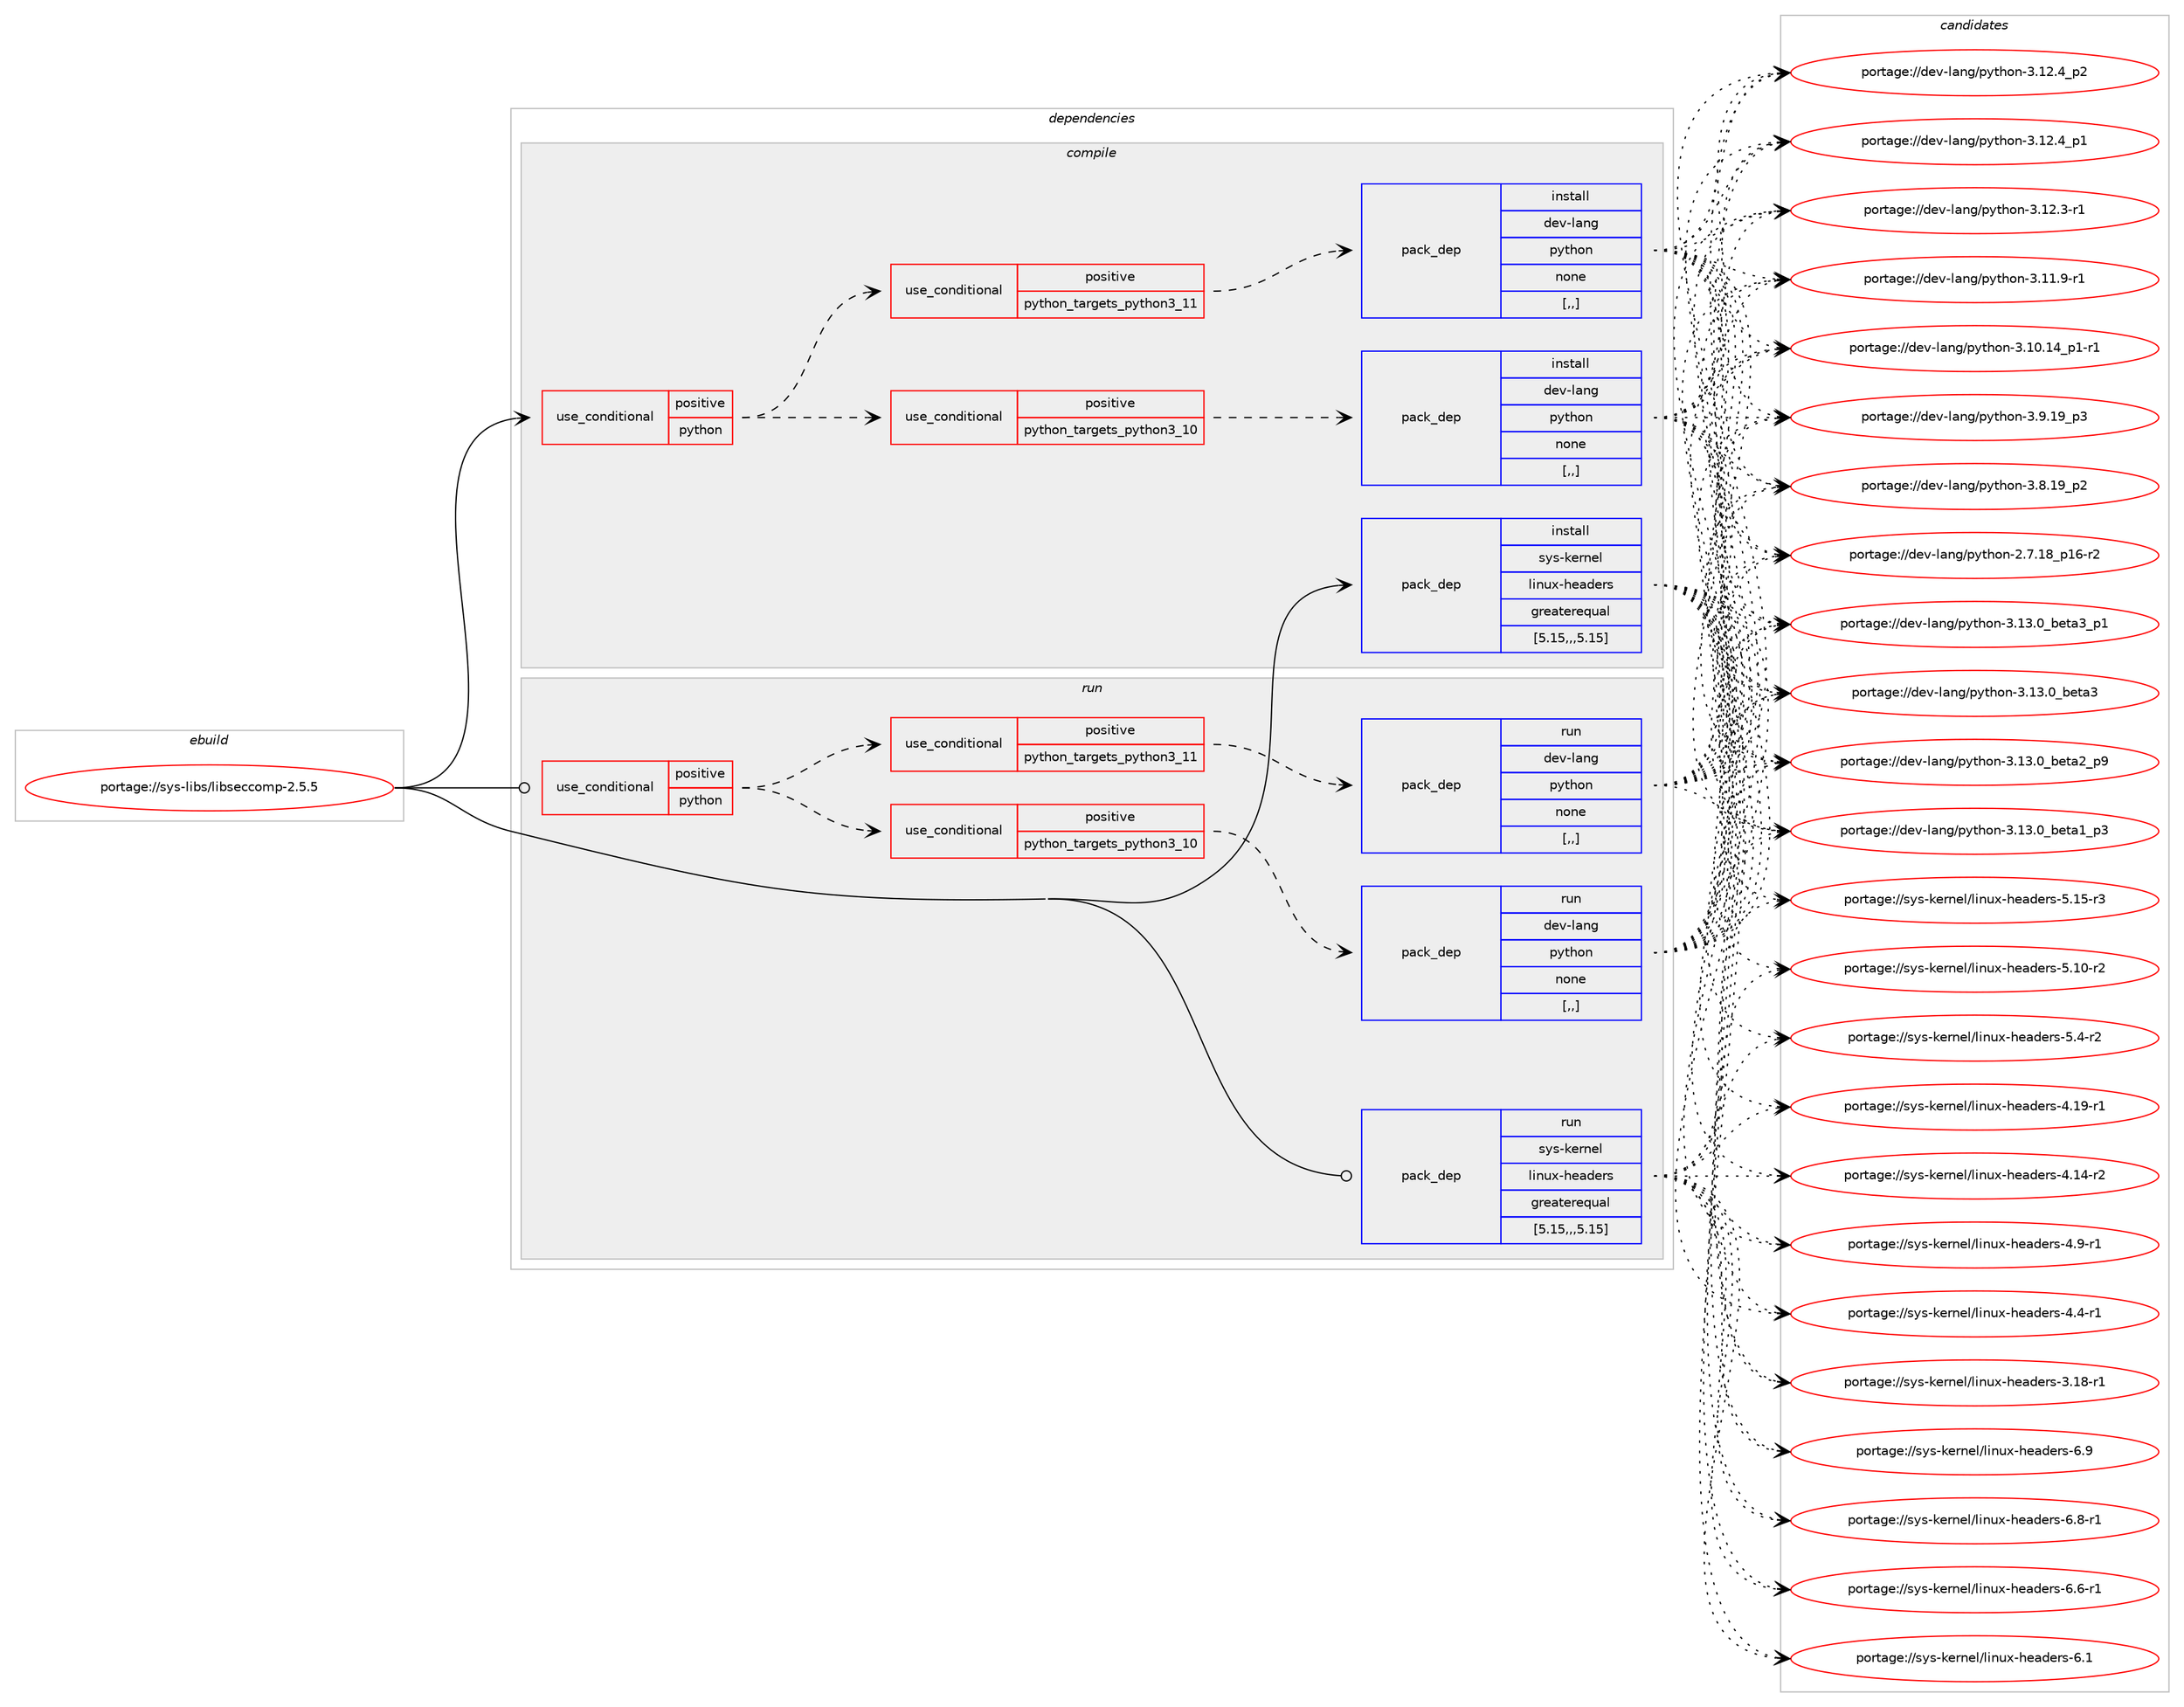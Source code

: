 digraph prolog {

# *************
# Graph options
# *************

newrank=true;
concentrate=true;
compound=true;
graph [rankdir=LR,fontname=Helvetica,fontsize=10,ranksep=1.5];#, ranksep=2.5, nodesep=0.2];
edge  [arrowhead=vee];
node  [fontname=Helvetica,fontsize=10];

# **********
# The ebuild
# **********

subgraph cluster_leftcol {
color=gray;
label=<<i>ebuild</i>>;
id [label="portage://sys-libs/libseccomp-2.5.5", color=red, width=4, href="../sys-libs/libseccomp-2.5.5.svg"];
}

# ****************
# The dependencies
# ****************

subgraph cluster_midcol {
color=gray;
label=<<i>dependencies</i>>;
subgraph cluster_compile {
fillcolor="#eeeeee";
style=filled;
label=<<i>compile</i>>;
subgraph cond117056 {
dependency439001 [label=<<TABLE BORDER="0" CELLBORDER="1" CELLSPACING="0" CELLPADDING="4"><TR><TD ROWSPAN="3" CELLPADDING="10">use_conditional</TD></TR><TR><TD>positive</TD></TR><TR><TD>python</TD></TR></TABLE>>, shape=none, color=red];
subgraph cond117057 {
dependency439002 [label=<<TABLE BORDER="0" CELLBORDER="1" CELLSPACING="0" CELLPADDING="4"><TR><TD ROWSPAN="3" CELLPADDING="10">use_conditional</TD></TR><TR><TD>positive</TD></TR><TR><TD>python_targets_python3_10</TD></TR></TABLE>>, shape=none, color=red];
subgraph pack318940 {
dependency439003 [label=<<TABLE BORDER="0" CELLBORDER="1" CELLSPACING="0" CELLPADDING="4" WIDTH="220"><TR><TD ROWSPAN="6" CELLPADDING="30">pack_dep</TD></TR><TR><TD WIDTH="110">install</TD></TR><TR><TD>dev-lang</TD></TR><TR><TD>python</TD></TR><TR><TD>none</TD></TR><TR><TD>[,,]</TD></TR></TABLE>>, shape=none, color=blue];
}
dependency439002:e -> dependency439003:w [weight=20,style="dashed",arrowhead="vee"];
}
dependency439001:e -> dependency439002:w [weight=20,style="dashed",arrowhead="vee"];
subgraph cond117058 {
dependency439004 [label=<<TABLE BORDER="0" CELLBORDER="1" CELLSPACING="0" CELLPADDING="4"><TR><TD ROWSPAN="3" CELLPADDING="10">use_conditional</TD></TR><TR><TD>positive</TD></TR><TR><TD>python_targets_python3_11</TD></TR></TABLE>>, shape=none, color=red];
subgraph pack318941 {
dependency439005 [label=<<TABLE BORDER="0" CELLBORDER="1" CELLSPACING="0" CELLPADDING="4" WIDTH="220"><TR><TD ROWSPAN="6" CELLPADDING="30">pack_dep</TD></TR><TR><TD WIDTH="110">install</TD></TR><TR><TD>dev-lang</TD></TR><TR><TD>python</TD></TR><TR><TD>none</TD></TR><TR><TD>[,,]</TD></TR></TABLE>>, shape=none, color=blue];
}
dependency439004:e -> dependency439005:w [weight=20,style="dashed",arrowhead="vee"];
}
dependency439001:e -> dependency439004:w [weight=20,style="dashed",arrowhead="vee"];
}
id:e -> dependency439001:w [weight=20,style="solid",arrowhead="vee"];
subgraph pack318942 {
dependency439006 [label=<<TABLE BORDER="0" CELLBORDER="1" CELLSPACING="0" CELLPADDING="4" WIDTH="220"><TR><TD ROWSPAN="6" CELLPADDING="30">pack_dep</TD></TR><TR><TD WIDTH="110">install</TD></TR><TR><TD>sys-kernel</TD></TR><TR><TD>linux-headers</TD></TR><TR><TD>greaterequal</TD></TR><TR><TD>[5.15,,,5.15]</TD></TR></TABLE>>, shape=none, color=blue];
}
id:e -> dependency439006:w [weight=20,style="solid",arrowhead="vee"];
}
subgraph cluster_compileandrun {
fillcolor="#eeeeee";
style=filled;
label=<<i>compile and run</i>>;
}
subgraph cluster_run {
fillcolor="#eeeeee";
style=filled;
label=<<i>run</i>>;
subgraph cond117059 {
dependency439007 [label=<<TABLE BORDER="0" CELLBORDER="1" CELLSPACING="0" CELLPADDING="4"><TR><TD ROWSPAN="3" CELLPADDING="10">use_conditional</TD></TR><TR><TD>positive</TD></TR><TR><TD>python</TD></TR></TABLE>>, shape=none, color=red];
subgraph cond117060 {
dependency439008 [label=<<TABLE BORDER="0" CELLBORDER="1" CELLSPACING="0" CELLPADDING="4"><TR><TD ROWSPAN="3" CELLPADDING="10">use_conditional</TD></TR><TR><TD>positive</TD></TR><TR><TD>python_targets_python3_10</TD></TR></TABLE>>, shape=none, color=red];
subgraph pack318943 {
dependency439009 [label=<<TABLE BORDER="0" CELLBORDER="1" CELLSPACING="0" CELLPADDING="4" WIDTH="220"><TR><TD ROWSPAN="6" CELLPADDING="30">pack_dep</TD></TR><TR><TD WIDTH="110">run</TD></TR><TR><TD>dev-lang</TD></TR><TR><TD>python</TD></TR><TR><TD>none</TD></TR><TR><TD>[,,]</TD></TR></TABLE>>, shape=none, color=blue];
}
dependency439008:e -> dependency439009:w [weight=20,style="dashed",arrowhead="vee"];
}
dependency439007:e -> dependency439008:w [weight=20,style="dashed",arrowhead="vee"];
subgraph cond117061 {
dependency439010 [label=<<TABLE BORDER="0" CELLBORDER="1" CELLSPACING="0" CELLPADDING="4"><TR><TD ROWSPAN="3" CELLPADDING="10">use_conditional</TD></TR><TR><TD>positive</TD></TR><TR><TD>python_targets_python3_11</TD></TR></TABLE>>, shape=none, color=red];
subgraph pack318944 {
dependency439011 [label=<<TABLE BORDER="0" CELLBORDER="1" CELLSPACING="0" CELLPADDING="4" WIDTH="220"><TR><TD ROWSPAN="6" CELLPADDING="30">pack_dep</TD></TR><TR><TD WIDTH="110">run</TD></TR><TR><TD>dev-lang</TD></TR><TR><TD>python</TD></TR><TR><TD>none</TD></TR><TR><TD>[,,]</TD></TR></TABLE>>, shape=none, color=blue];
}
dependency439010:e -> dependency439011:w [weight=20,style="dashed",arrowhead="vee"];
}
dependency439007:e -> dependency439010:w [weight=20,style="dashed",arrowhead="vee"];
}
id:e -> dependency439007:w [weight=20,style="solid",arrowhead="odot"];
subgraph pack318945 {
dependency439012 [label=<<TABLE BORDER="0" CELLBORDER="1" CELLSPACING="0" CELLPADDING="4" WIDTH="220"><TR><TD ROWSPAN="6" CELLPADDING="30">pack_dep</TD></TR><TR><TD WIDTH="110">run</TD></TR><TR><TD>sys-kernel</TD></TR><TR><TD>linux-headers</TD></TR><TR><TD>greaterequal</TD></TR><TR><TD>[5.15,,,5.15]</TD></TR></TABLE>>, shape=none, color=blue];
}
id:e -> dependency439012:w [weight=20,style="solid",arrowhead="odot"];
}
}

# **************
# The candidates
# **************

subgraph cluster_choices {
rank=same;
color=gray;
label=<<i>candidates</i>>;

subgraph choice318940 {
color=black;
nodesep=1;
choice10010111845108971101034711212111610411111045514649514648959810111697519511249 [label="portage://dev-lang/python-3.13.0_beta3_p1", color=red, width=4,href="../dev-lang/python-3.13.0_beta3_p1.svg"];
choice1001011184510897110103471121211161041111104551464951464895981011169751 [label="portage://dev-lang/python-3.13.0_beta3", color=red, width=4,href="../dev-lang/python-3.13.0_beta3.svg"];
choice10010111845108971101034711212111610411111045514649514648959810111697509511257 [label="portage://dev-lang/python-3.13.0_beta2_p9", color=red, width=4,href="../dev-lang/python-3.13.0_beta2_p9.svg"];
choice10010111845108971101034711212111610411111045514649514648959810111697499511251 [label="portage://dev-lang/python-3.13.0_beta1_p3", color=red, width=4,href="../dev-lang/python-3.13.0_beta1_p3.svg"];
choice100101118451089711010347112121116104111110455146495046529511250 [label="portage://dev-lang/python-3.12.4_p2", color=red, width=4,href="../dev-lang/python-3.12.4_p2.svg"];
choice100101118451089711010347112121116104111110455146495046529511249 [label="portage://dev-lang/python-3.12.4_p1", color=red, width=4,href="../dev-lang/python-3.12.4_p1.svg"];
choice100101118451089711010347112121116104111110455146495046514511449 [label="portage://dev-lang/python-3.12.3-r1", color=red, width=4,href="../dev-lang/python-3.12.3-r1.svg"];
choice100101118451089711010347112121116104111110455146494946574511449 [label="portage://dev-lang/python-3.11.9-r1", color=red, width=4,href="../dev-lang/python-3.11.9-r1.svg"];
choice100101118451089711010347112121116104111110455146494846495295112494511449 [label="portage://dev-lang/python-3.10.14_p1-r1", color=red, width=4,href="../dev-lang/python-3.10.14_p1-r1.svg"];
choice100101118451089711010347112121116104111110455146574649579511251 [label="portage://dev-lang/python-3.9.19_p3", color=red, width=4,href="../dev-lang/python-3.9.19_p3.svg"];
choice100101118451089711010347112121116104111110455146564649579511250 [label="portage://dev-lang/python-3.8.19_p2", color=red, width=4,href="../dev-lang/python-3.8.19_p2.svg"];
choice100101118451089711010347112121116104111110455046554649569511249544511450 [label="portage://dev-lang/python-2.7.18_p16-r2", color=red, width=4,href="../dev-lang/python-2.7.18_p16-r2.svg"];
dependency439003:e -> choice10010111845108971101034711212111610411111045514649514648959810111697519511249:w [style=dotted,weight="100"];
dependency439003:e -> choice1001011184510897110103471121211161041111104551464951464895981011169751:w [style=dotted,weight="100"];
dependency439003:e -> choice10010111845108971101034711212111610411111045514649514648959810111697509511257:w [style=dotted,weight="100"];
dependency439003:e -> choice10010111845108971101034711212111610411111045514649514648959810111697499511251:w [style=dotted,weight="100"];
dependency439003:e -> choice100101118451089711010347112121116104111110455146495046529511250:w [style=dotted,weight="100"];
dependency439003:e -> choice100101118451089711010347112121116104111110455146495046529511249:w [style=dotted,weight="100"];
dependency439003:e -> choice100101118451089711010347112121116104111110455146495046514511449:w [style=dotted,weight="100"];
dependency439003:e -> choice100101118451089711010347112121116104111110455146494946574511449:w [style=dotted,weight="100"];
dependency439003:e -> choice100101118451089711010347112121116104111110455146494846495295112494511449:w [style=dotted,weight="100"];
dependency439003:e -> choice100101118451089711010347112121116104111110455146574649579511251:w [style=dotted,weight="100"];
dependency439003:e -> choice100101118451089711010347112121116104111110455146564649579511250:w [style=dotted,weight="100"];
dependency439003:e -> choice100101118451089711010347112121116104111110455046554649569511249544511450:w [style=dotted,weight="100"];
}
subgraph choice318941 {
color=black;
nodesep=1;
choice10010111845108971101034711212111610411111045514649514648959810111697519511249 [label="portage://dev-lang/python-3.13.0_beta3_p1", color=red, width=4,href="../dev-lang/python-3.13.0_beta3_p1.svg"];
choice1001011184510897110103471121211161041111104551464951464895981011169751 [label="portage://dev-lang/python-3.13.0_beta3", color=red, width=4,href="../dev-lang/python-3.13.0_beta3.svg"];
choice10010111845108971101034711212111610411111045514649514648959810111697509511257 [label="portage://dev-lang/python-3.13.0_beta2_p9", color=red, width=4,href="../dev-lang/python-3.13.0_beta2_p9.svg"];
choice10010111845108971101034711212111610411111045514649514648959810111697499511251 [label="portage://dev-lang/python-3.13.0_beta1_p3", color=red, width=4,href="../dev-lang/python-3.13.0_beta1_p3.svg"];
choice100101118451089711010347112121116104111110455146495046529511250 [label="portage://dev-lang/python-3.12.4_p2", color=red, width=4,href="../dev-lang/python-3.12.4_p2.svg"];
choice100101118451089711010347112121116104111110455146495046529511249 [label="portage://dev-lang/python-3.12.4_p1", color=red, width=4,href="../dev-lang/python-3.12.4_p1.svg"];
choice100101118451089711010347112121116104111110455146495046514511449 [label="portage://dev-lang/python-3.12.3-r1", color=red, width=4,href="../dev-lang/python-3.12.3-r1.svg"];
choice100101118451089711010347112121116104111110455146494946574511449 [label="portage://dev-lang/python-3.11.9-r1", color=red, width=4,href="../dev-lang/python-3.11.9-r1.svg"];
choice100101118451089711010347112121116104111110455146494846495295112494511449 [label="portage://dev-lang/python-3.10.14_p1-r1", color=red, width=4,href="../dev-lang/python-3.10.14_p1-r1.svg"];
choice100101118451089711010347112121116104111110455146574649579511251 [label="portage://dev-lang/python-3.9.19_p3", color=red, width=4,href="../dev-lang/python-3.9.19_p3.svg"];
choice100101118451089711010347112121116104111110455146564649579511250 [label="portage://dev-lang/python-3.8.19_p2", color=red, width=4,href="../dev-lang/python-3.8.19_p2.svg"];
choice100101118451089711010347112121116104111110455046554649569511249544511450 [label="portage://dev-lang/python-2.7.18_p16-r2", color=red, width=4,href="../dev-lang/python-2.7.18_p16-r2.svg"];
dependency439005:e -> choice10010111845108971101034711212111610411111045514649514648959810111697519511249:w [style=dotted,weight="100"];
dependency439005:e -> choice1001011184510897110103471121211161041111104551464951464895981011169751:w [style=dotted,weight="100"];
dependency439005:e -> choice10010111845108971101034711212111610411111045514649514648959810111697509511257:w [style=dotted,weight="100"];
dependency439005:e -> choice10010111845108971101034711212111610411111045514649514648959810111697499511251:w [style=dotted,weight="100"];
dependency439005:e -> choice100101118451089711010347112121116104111110455146495046529511250:w [style=dotted,weight="100"];
dependency439005:e -> choice100101118451089711010347112121116104111110455146495046529511249:w [style=dotted,weight="100"];
dependency439005:e -> choice100101118451089711010347112121116104111110455146495046514511449:w [style=dotted,weight="100"];
dependency439005:e -> choice100101118451089711010347112121116104111110455146494946574511449:w [style=dotted,weight="100"];
dependency439005:e -> choice100101118451089711010347112121116104111110455146494846495295112494511449:w [style=dotted,weight="100"];
dependency439005:e -> choice100101118451089711010347112121116104111110455146574649579511251:w [style=dotted,weight="100"];
dependency439005:e -> choice100101118451089711010347112121116104111110455146564649579511250:w [style=dotted,weight="100"];
dependency439005:e -> choice100101118451089711010347112121116104111110455046554649569511249544511450:w [style=dotted,weight="100"];
}
subgraph choice318942 {
color=black;
nodesep=1;
choice1151211154510710111411010110847108105110117120451041019710010111411545544657 [label="portage://sys-kernel/linux-headers-6.9", color=red, width=4,href="../sys-kernel/linux-headers-6.9.svg"];
choice11512111545107101114110101108471081051101171204510410197100101114115455446564511449 [label="portage://sys-kernel/linux-headers-6.8-r1", color=red, width=4,href="../sys-kernel/linux-headers-6.8-r1.svg"];
choice11512111545107101114110101108471081051101171204510410197100101114115455446544511449 [label="portage://sys-kernel/linux-headers-6.6-r1", color=red, width=4,href="../sys-kernel/linux-headers-6.6-r1.svg"];
choice1151211154510710111411010110847108105110117120451041019710010111411545544649 [label="portage://sys-kernel/linux-headers-6.1", color=red, width=4,href="../sys-kernel/linux-headers-6.1.svg"];
choice1151211154510710111411010110847108105110117120451041019710010111411545534649534511451 [label="portage://sys-kernel/linux-headers-5.15-r3", color=red, width=4,href="../sys-kernel/linux-headers-5.15-r3.svg"];
choice1151211154510710111411010110847108105110117120451041019710010111411545534649484511450 [label="portage://sys-kernel/linux-headers-5.10-r2", color=red, width=4,href="../sys-kernel/linux-headers-5.10-r2.svg"];
choice11512111545107101114110101108471081051101171204510410197100101114115455346524511450 [label="portage://sys-kernel/linux-headers-5.4-r2", color=red, width=4,href="../sys-kernel/linux-headers-5.4-r2.svg"];
choice1151211154510710111411010110847108105110117120451041019710010111411545524649574511449 [label="portage://sys-kernel/linux-headers-4.19-r1", color=red, width=4,href="../sys-kernel/linux-headers-4.19-r1.svg"];
choice1151211154510710111411010110847108105110117120451041019710010111411545524649524511450 [label="portage://sys-kernel/linux-headers-4.14-r2", color=red, width=4,href="../sys-kernel/linux-headers-4.14-r2.svg"];
choice11512111545107101114110101108471081051101171204510410197100101114115455246574511449 [label="portage://sys-kernel/linux-headers-4.9-r1", color=red, width=4,href="../sys-kernel/linux-headers-4.9-r1.svg"];
choice11512111545107101114110101108471081051101171204510410197100101114115455246524511449 [label="portage://sys-kernel/linux-headers-4.4-r1", color=red, width=4,href="../sys-kernel/linux-headers-4.4-r1.svg"];
choice1151211154510710111411010110847108105110117120451041019710010111411545514649564511449 [label="portage://sys-kernel/linux-headers-3.18-r1", color=red, width=4,href="../sys-kernel/linux-headers-3.18-r1.svg"];
dependency439006:e -> choice1151211154510710111411010110847108105110117120451041019710010111411545544657:w [style=dotted,weight="100"];
dependency439006:e -> choice11512111545107101114110101108471081051101171204510410197100101114115455446564511449:w [style=dotted,weight="100"];
dependency439006:e -> choice11512111545107101114110101108471081051101171204510410197100101114115455446544511449:w [style=dotted,weight="100"];
dependency439006:e -> choice1151211154510710111411010110847108105110117120451041019710010111411545544649:w [style=dotted,weight="100"];
dependency439006:e -> choice1151211154510710111411010110847108105110117120451041019710010111411545534649534511451:w [style=dotted,weight="100"];
dependency439006:e -> choice1151211154510710111411010110847108105110117120451041019710010111411545534649484511450:w [style=dotted,weight="100"];
dependency439006:e -> choice11512111545107101114110101108471081051101171204510410197100101114115455346524511450:w [style=dotted,weight="100"];
dependency439006:e -> choice1151211154510710111411010110847108105110117120451041019710010111411545524649574511449:w [style=dotted,weight="100"];
dependency439006:e -> choice1151211154510710111411010110847108105110117120451041019710010111411545524649524511450:w [style=dotted,weight="100"];
dependency439006:e -> choice11512111545107101114110101108471081051101171204510410197100101114115455246574511449:w [style=dotted,weight="100"];
dependency439006:e -> choice11512111545107101114110101108471081051101171204510410197100101114115455246524511449:w [style=dotted,weight="100"];
dependency439006:e -> choice1151211154510710111411010110847108105110117120451041019710010111411545514649564511449:w [style=dotted,weight="100"];
}
subgraph choice318943 {
color=black;
nodesep=1;
choice10010111845108971101034711212111610411111045514649514648959810111697519511249 [label="portage://dev-lang/python-3.13.0_beta3_p1", color=red, width=4,href="../dev-lang/python-3.13.0_beta3_p1.svg"];
choice1001011184510897110103471121211161041111104551464951464895981011169751 [label="portage://dev-lang/python-3.13.0_beta3", color=red, width=4,href="../dev-lang/python-3.13.0_beta3.svg"];
choice10010111845108971101034711212111610411111045514649514648959810111697509511257 [label="portage://dev-lang/python-3.13.0_beta2_p9", color=red, width=4,href="../dev-lang/python-3.13.0_beta2_p9.svg"];
choice10010111845108971101034711212111610411111045514649514648959810111697499511251 [label="portage://dev-lang/python-3.13.0_beta1_p3", color=red, width=4,href="../dev-lang/python-3.13.0_beta1_p3.svg"];
choice100101118451089711010347112121116104111110455146495046529511250 [label="portage://dev-lang/python-3.12.4_p2", color=red, width=4,href="../dev-lang/python-3.12.4_p2.svg"];
choice100101118451089711010347112121116104111110455146495046529511249 [label="portage://dev-lang/python-3.12.4_p1", color=red, width=4,href="../dev-lang/python-3.12.4_p1.svg"];
choice100101118451089711010347112121116104111110455146495046514511449 [label="portage://dev-lang/python-3.12.3-r1", color=red, width=4,href="../dev-lang/python-3.12.3-r1.svg"];
choice100101118451089711010347112121116104111110455146494946574511449 [label="portage://dev-lang/python-3.11.9-r1", color=red, width=4,href="../dev-lang/python-3.11.9-r1.svg"];
choice100101118451089711010347112121116104111110455146494846495295112494511449 [label="portage://dev-lang/python-3.10.14_p1-r1", color=red, width=4,href="../dev-lang/python-3.10.14_p1-r1.svg"];
choice100101118451089711010347112121116104111110455146574649579511251 [label="portage://dev-lang/python-3.9.19_p3", color=red, width=4,href="../dev-lang/python-3.9.19_p3.svg"];
choice100101118451089711010347112121116104111110455146564649579511250 [label="portage://dev-lang/python-3.8.19_p2", color=red, width=4,href="../dev-lang/python-3.8.19_p2.svg"];
choice100101118451089711010347112121116104111110455046554649569511249544511450 [label="portage://dev-lang/python-2.7.18_p16-r2", color=red, width=4,href="../dev-lang/python-2.7.18_p16-r2.svg"];
dependency439009:e -> choice10010111845108971101034711212111610411111045514649514648959810111697519511249:w [style=dotted,weight="100"];
dependency439009:e -> choice1001011184510897110103471121211161041111104551464951464895981011169751:w [style=dotted,weight="100"];
dependency439009:e -> choice10010111845108971101034711212111610411111045514649514648959810111697509511257:w [style=dotted,weight="100"];
dependency439009:e -> choice10010111845108971101034711212111610411111045514649514648959810111697499511251:w [style=dotted,weight="100"];
dependency439009:e -> choice100101118451089711010347112121116104111110455146495046529511250:w [style=dotted,weight="100"];
dependency439009:e -> choice100101118451089711010347112121116104111110455146495046529511249:w [style=dotted,weight="100"];
dependency439009:e -> choice100101118451089711010347112121116104111110455146495046514511449:w [style=dotted,weight="100"];
dependency439009:e -> choice100101118451089711010347112121116104111110455146494946574511449:w [style=dotted,weight="100"];
dependency439009:e -> choice100101118451089711010347112121116104111110455146494846495295112494511449:w [style=dotted,weight="100"];
dependency439009:e -> choice100101118451089711010347112121116104111110455146574649579511251:w [style=dotted,weight="100"];
dependency439009:e -> choice100101118451089711010347112121116104111110455146564649579511250:w [style=dotted,weight="100"];
dependency439009:e -> choice100101118451089711010347112121116104111110455046554649569511249544511450:w [style=dotted,weight="100"];
}
subgraph choice318944 {
color=black;
nodesep=1;
choice10010111845108971101034711212111610411111045514649514648959810111697519511249 [label="portage://dev-lang/python-3.13.0_beta3_p1", color=red, width=4,href="../dev-lang/python-3.13.0_beta3_p1.svg"];
choice1001011184510897110103471121211161041111104551464951464895981011169751 [label="portage://dev-lang/python-3.13.0_beta3", color=red, width=4,href="../dev-lang/python-3.13.0_beta3.svg"];
choice10010111845108971101034711212111610411111045514649514648959810111697509511257 [label="portage://dev-lang/python-3.13.0_beta2_p9", color=red, width=4,href="../dev-lang/python-3.13.0_beta2_p9.svg"];
choice10010111845108971101034711212111610411111045514649514648959810111697499511251 [label="portage://dev-lang/python-3.13.0_beta1_p3", color=red, width=4,href="../dev-lang/python-3.13.0_beta1_p3.svg"];
choice100101118451089711010347112121116104111110455146495046529511250 [label="portage://dev-lang/python-3.12.4_p2", color=red, width=4,href="../dev-lang/python-3.12.4_p2.svg"];
choice100101118451089711010347112121116104111110455146495046529511249 [label="portage://dev-lang/python-3.12.4_p1", color=red, width=4,href="../dev-lang/python-3.12.4_p1.svg"];
choice100101118451089711010347112121116104111110455146495046514511449 [label="portage://dev-lang/python-3.12.3-r1", color=red, width=4,href="../dev-lang/python-3.12.3-r1.svg"];
choice100101118451089711010347112121116104111110455146494946574511449 [label="portage://dev-lang/python-3.11.9-r1", color=red, width=4,href="../dev-lang/python-3.11.9-r1.svg"];
choice100101118451089711010347112121116104111110455146494846495295112494511449 [label="portage://dev-lang/python-3.10.14_p1-r1", color=red, width=4,href="../dev-lang/python-3.10.14_p1-r1.svg"];
choice100101118451089711010347112121116104111110455146574649579511251 [label="portage://dev-lang/python-3.9.19_p3", color=red, width=4,href="../dev-lang/python-3.9.19_p3.svg"];
choice100101118451089711010347112121116104111110455146564649579511250 [label="portage://dev-lang/python-3.8.19_p2", color=red, width=4,href="../dev-lang/python-3.8.19_p2.svg"];
choice100101118451089711010347112121116104111110455046554649569511249544511450 [label="portage://dev-lang/python-2.7.18_p16-r2", color=red, width=4,href="../dev-lang/python-2.7.18_p16-r2.svg"];
dependency439011:e -> choice10010111845108971101034711212111610411111045514649514648959810111697519511249:w [style=dotted,weight="100"];
dependency439011:e -> choice1001011184510897110103471121211161041111104551464951464895981011169751:w [style=dotted,weight="100"];
dependency439011:e -> choice10010111845108971101034711212111610411111045514649514648959810111697509511257:w [style=dotted,weight="100"];
dependency439011:e -> choice10010111845108971101034711212111610411111045514649514648959810111697499511251:w [style=dotted,weight="100"];
dependency439011:e -> choice100101118451089711010347112121116104111110455146495046529511250:w [style=dotted,weight="100"];
dependency439011:e -> choice100101118451089711010347112121116104111110455146495046529511249:w [style=dotted,weight="100"];
dependency439011:e -> choice100101118451089711010347112121116104111110455146495046514511449:w [style=dotted,weight="100"];
dependency439011:e -> choice100101118451089711010347112121116104111110455146494946574511449:w [style=dotted,weight="100"];
dependency439011:e -> choice100101118451089711010347112121116104111110455146494846495295112494511449:w [style=dotted,weight="100"];
dependency439011:e -> choice100101118451089711010347112121116104111110455146574649579511251:w [style=dotted,weight="100"];
dependency439011:e -> choice100101118451089711010347112121116104111110455146564649579511250:w [style=dotted,weight="100"];
dependency439011:e -> choice100101118451089711010347112121116104111110455046554649569511249544511450:w [style=dotted,weight="100"];
}
subgraph choice318945 {
color=black;
nodesep=1;
choice1151211154510710111411010110847108105110117120451041019710010111411545544657 [label="portage://sys-kernel/linux-headers-6.9", color=red, width=4,href="../sys-kernel/linux-headers-6.9.svg"];
choice11512111545107101114110101108471081051101171204510410197100101114115455446564511449 [label="portage://sys-kernel/linux-headers-6.8-r1", color=red, width=4,href="../sys-kernel/linux-headers-6.8-r1.svg"];
choice11512111545107101114110101108471081051101171204510410197100101114115455446544511449 [label="portage://sys-kernel/linux-headers-6.6-r1", color=red, width=4,href="../sys-kernel/linux-headers-6.6-r1.svg"];
choice1151211154510710111411010110847108105110117120451041019710010111411545544649 [label="portage://sys-kernel/linux-headers-6.1", color=red, width=4,href="../sys-kernel/linux-headers-6.1.svg"];
choice1151211154510710111411010110847108105110117120451041019710010111411545534649534511451 [label="portage://sys-kernel/linux-headers-5.15-r3", color=red, width=4,href="../sys-kernel/linux-headers-5.15-r3.svg"];
choice1151211154510710111411010110847108105110117120451041019710010111411545534649484511450 [label="portage://sys-kernel/linux-headers-5.10-r2", color=red, width=4,href="../sys-kernel/linux-headers-5.10-r2.svg"];
choice11512111545107101114110101108471081051101171204510410197100101114115455346524511450 [label="portage://sys-kernel/linux-headers-5.4-r2", color=red, width=4,href="../sys-kernel/linux-headers-5.4-r2.svg"];
choice1151211154510710111411010110847108105110117120451041019710010111411545524649574511449 [label="portage://sys-kernel/linux-headers-4.19-r1", color=red, width=4,href="../sys-kernel/linux-headers-4.19-r1.svg"];
choice1151211154510710111411010110847108105110117120451041019710010111411545524649524511450 [label="portage://sys-kernel/linux-headers-4.14-r2", color=red, width=4,href="../sys-kernel/linux-headers-4.14-r2.svg"];
choice11512111545107101114110101108471081051101171204510410197100101114115455246574511449 [label="portage://sys-kernel/linux-headers-4.9-r1", color=red, width=4,href="../sys-kernel/linux-headers-4.9-r1.svg"];
choice11512111545107101114110101108471081051101171204510410197100101114115455246524511449 [label="portage://sys-kernel/linux-headers-4.4-r1", color=red, width=4,href="../sys-kernel/linux-headers-4.4-r1.svg"];
choice1151211154510710111411010110847108105110117120451041019710010111411545514649564511449 [label="portage://sys-kernel/linux-headers-3.18-r1", color=red, width=4,href="../sys-kernel/linux-headers-3.18-r1.svg"];
dependency439012:e -> choice1151211154510710111411010110847108105110117120451041019710010111411545544657:w [style=dotted,weight="100"];
dependency439012:e -> choice11512111545107101114110101108471081051101171204510410197100101114115455446564511449:w [style=dotted,weight="100"];
dependency439012:e -> choice11512111545107101114110101108471081051101171204510410197100101114115455446544511449:w [style=dotted,weight="100"];
dependency439012:e -> choice1151211154510710111411010110847108105110117120451041019710010111411545544649:w [style=dotted,weight="100"];
dependency439012:e -> choice1151211154510710111411010110847108105110117120451041019710010111411545534649534511451:w [style=dotted,weight="100"];
dependency439012:e -> choice1151211154510710111411010110847108105110117120451041019710010111411545534649484511450:w [style=dotted,weight="100"];
dependency439012:e -> choice11512111545107101114110101108471081051101171204510410197100101114115455346524511450:w [style=dotted,weight="100"];
dependency439012:e -> choice1151211154510710111411010110847108105110117120451041019710010111411545524649574511449:w [style=dotted,weight="100"];
dependency439012:e -> choice1151211154510710111411010110847108105110117120451041019710010111411545524649524511450:w [style=dotted,weight="100"];
dependency439012:e -> choice11512111545107101114110101108471081051101171204510410197100101114115455246574511449:w [style=dotted,weight="100"];
dependency439012:e -> choice11512111545107101114110101108471081051101171204510410197100101114115455246524511449:w [style=dotted,weight="100"];
dependency439012:e -> choice1151211154510710111411010110847108105110117120451041019710010111411545514649564511449:w [style=dotted,weight="100"];
}
}

}
